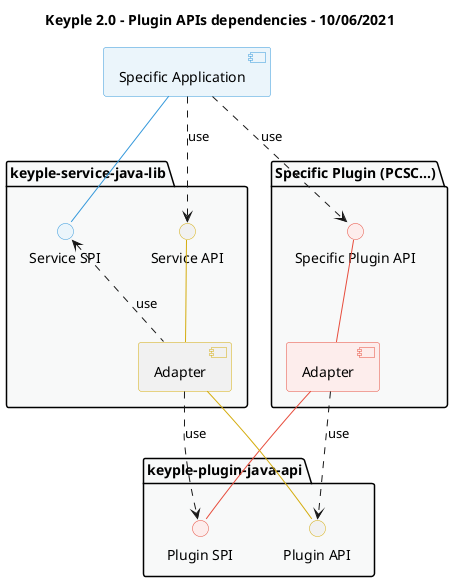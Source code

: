 @startuml
title
    Keyple 2.0 - Plugin APIs dependencies - 10/06/2021
end title

' == THEME ==

'Couleurs issues de : https://htmlcolorcodes.com/fr/tableau-de-couleur/tableau-de-couleur-design-plat/
!define COLOR_YELLOW D4AC0D
!define COLOR_RED E74C3C
!define COLOR_PURPLE 8E44AD
!define COLOR_BLUE 3498DB
!define COLOR_GREEN 27AE60
!define COLOR_GREY 2C3E50

!define C_GREY1 F8F9F9
!define C_GREY2 F2F3F4
!define C_GREY3 E5E7E9
!define C_GREY4 D7DBDD
!define C_GREY5 CACFD2
!define C_GREY6 BDC3C7
!define C_LINK 3498DB
!define C_USE 27AE60

skinparam Shadowing false
skinparam component {
    BorderColor #D4AC0D
    ' Red
    BackgroundColor<<red>> #FDEDEC
    BorderColor<<red>> #E74C3C
    ' Purple
    BackgroundColor<<purple>> #F4ECF7
    BorderColor<<purple>> #8E44AD
    ' blue
    BackgroundColor<<blue>> #EBF5FB
    BorderColor<<blue>> #3498DB
    ' Green
    BackgroundColor<<green>> #E9F7EF
    BorderColor<<green>> #27AE60
    ' Grey
    BackgroundColor<<grey>> #EAECEE
    BorderColor<<grey>> #2C3E50
}
skinparam interface {
    BorderColor #D4AC0D
    ' Red
    BackgroundColor<<red>> #FDEDEC
    BorderColor<<red>> #E74C3C
    ' Purple
    BackgroundColor<<purple>> #F4ECF7
    BorderColor<<purple>> #8E44AD
    ' blue
    BackgroundColor<<blue>> #EBF5FB
    BorderColor<<blue>> #3498DB
    ' Green
    BackgroundColor<<green>> #E9F7EF
    BorderColor<<green>> #27AE60
    ' Grey
    BackgroundColor<<grey>> #EAECEE
    BorderColor<<grey>> #2C3E50
}
hide <<red>> stereotype
hide <<purple>> stereotype
hide <<blue>> stereotype
hide <<green>> stereotype
hide <<grey>> stereotype

' == COMPONENTS ==

[Specific Application] as application <<blue>>
package "keyple-service-java-lib" as packService {
    interface "Service API" as serviceApi
    interface "Service SPI" as serviceSpi <<blue>>
    [Adapter] as service
}
package "Specific Plugin (PCSC...)" as packPlugin {
    interface "Specific Plugin API" as specificPluginApi <<red>>
    [Adapter] as plugin <<red>>
}
package "keyple-plugin-java-api" as packPluginApi {
    interface "Plugin SPI" as pluginSpi <<red>>
    interface "Plugin API" as pluginApi
}

' == ASSOCIATIONS ==

application -- serviceSpi #COLOR_BLUE

plugin -up- specificPluginApi #COLOR_RED
plugin -- pluginSpi #COLOR_RED

service -up- serviceApi #COLOR_YELLOW
service -- pluginApi #COLOR_YELLOW

' USE

application ..> specificPluginApi : use
application ..> serviceApi : use

service .up.> serviceSpi : use
service ..> pluginSpi : use

plugin ..> pluginApi : use

' == STYLE ==

package packPlugin #C_GREY1 {
}
package packService #C_GREY1 {
}
package packPluginApi #C_GREY1 {
}

@enduml